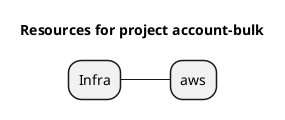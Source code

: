 @startmindmap
title Resources for project account-bulk
skinparam monochrome true
+ Infra
++ aws

@endmindmap